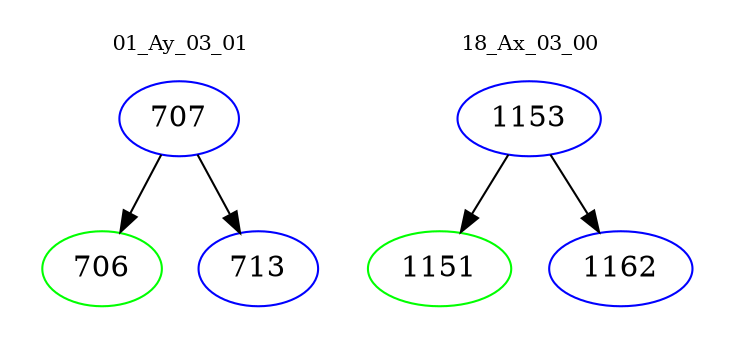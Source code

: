 digraph{
subgraph cluster_0 {
color = white
label = "01_Ay_03_01";
fontsize=10;
T0_707 [label="707", color="blue"]
T0_707 -> T0_706 [color="black"]
T0_706 [label="706", color="green"]
T0_707 -> T0_713 [color="black"]
T0_713 [label="713", color="blue"]
}
subgraph cluster_1 {
color = white
label = "18_Ax_03_00";
fontsize=10;
T1_1153 [label="1153", color="blue"]
T1_1153 -> T1_1151 [color="black"]
T1_1151 [label="1151", color="green"]
T1_1153 -> T1_1162 [color="black"]
T1_1162 [label="1162", color="blue"]
}
}
